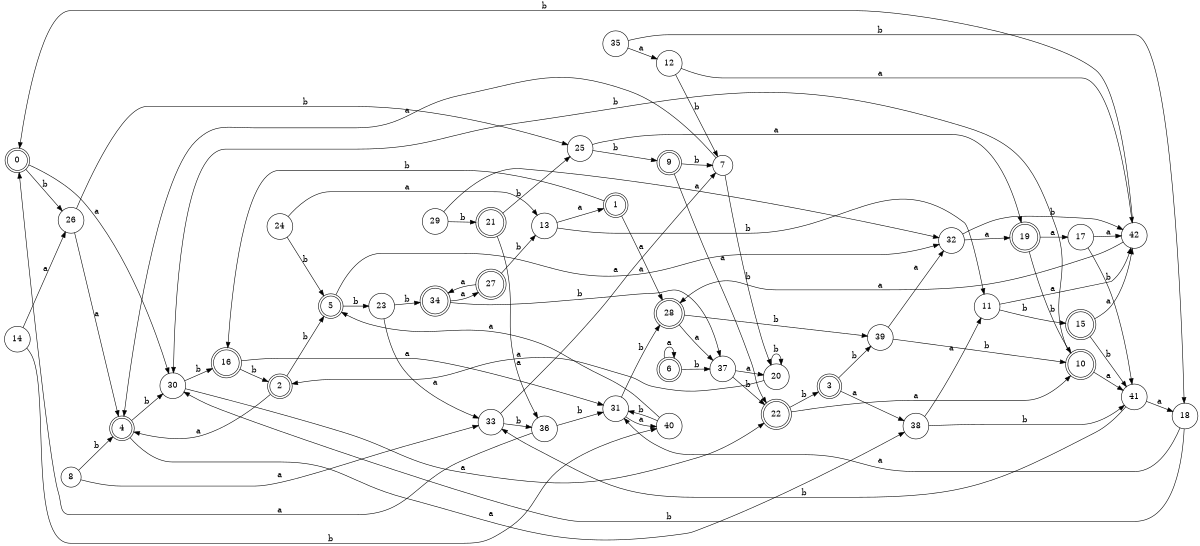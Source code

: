 digraph n35_3 {
__start0 [label="" shape="none"];

rankdir=LR;
size="8,5";

s0 [style="rounded,filled", color="black", fillcolor="white" shape="doublecircle", label="0"];
s1 [style="rounded,filled", color="black", fillcolor="white" shape="doublecircle", label="1"];
s2 [style="rounded,filled", color="black", fillcolor="white" shape="doublecircle", label="2"];
s3 [style="rounded,filled", color="black", fillcolor="white" shape="doublecircle", label="3"];
s4 [style="rounded,filled", color="black", fillcolor="white" shape="doublecircle", label="4"];
s5 [style="rounded,filled", color="black", fillcolor="white" shape="doublecircle", label="5"];
s6 [style="rounded,filled", color="black", fillcolor="white" shape="doublecircle", label="6"];
s7 [style="filled", color="black", fillcolor="white" shape="circle", label="7"];
s8 [style="filled", color="black", fillcolor="white" shape="circle", label="8"];
s9 [style="rounded,filled", color="black", fillcolor="white" shape="doublecircle", label="9"];
s10 [style="rounded,filled", color="black", fillcolor="white" shape="doublecircle", label="10"];
s11 [style="filled", color="black", fillcolor="white" shape="circle", label="11"];
s12 [style="filled", color="black", fillcolor="white" shape="circle", label="12"];
s13 [style="filled", color="black", fillcolor="white" shape="circle", label="13"];
s14 [style="filled", color="black", fillcolor="white" shape="circle", label="14"];
s15 [style="rounded,filled", color="black", fillcolor="white" shape="doublecircle", label="15"];
s16 [style="rounded,filled", color="black", fillcolor="white" shape="doublecircle", label="16"];
s17 [style="filled", color="black", fillcolor="white" shape="circle", label="17"];
s18 [style="filled", color="black", fillcolor="white" shape="circle", label="18"];
s19 [style="rounded,filled", color="black", fillcolor="white" shape="doublecircle", label="19"];
s20 [style="filled", color="black", fillcolor="white" shape="circle", label="20"];
s21 [style="rounded,filled", color="black", fillcolor="white" shape="doublecircle", label="21"];
s22 [style="rounded,filled", color="black", fillcolor="white" shape="doublecircle", label="22"];
s23 [style="filled", color="black", fillcolor="white" shape="circle", label="23"];
s24 [style="filled", color="black", fillcolor="white" shape="circle", label="24"];
s25 [style="filled", color="black", fillcolor="white" shape="circle", label="25"];
s26 [style="filled", color="black", fillcolor="white" shape="circle", label="26"];
s27 [style="rounded,filled", color="black", fillcolor="white" shape="doublecircle", label="27"];
s28 [style="rounded,filled", color="black", fillcolor="white" shape="doublecircle", label="28"];
s29 [style="filled", color="black", fillcolor="white" shape="circle", label="29"];
s30 [style="filled", color="black", fillcolor="white" shape="circle", label="30"];
s31 [style="filled", color="black", fillcolor="white" shape="circle", label="31"];
s32 [style="filled", color="black", fillcolor="white" shape="circle", label="32"];
s33 [style="filled", color="black", fillcolor="white" shape="circle", label="33"];
s34 [style="rounded,filled", color="black", fillcolor="white" shape="doublecircle", label="34"];
s35 [style="filled", color="black", fillcolor="white" shape="circle", label="35"];
s36 [style="filled", color="black", fillcolor="white" shape="circle", label="36"];
s37 [style="filled", color="black", fillcolor="white" shape="circle", label="37"];
s38 [style="filled", color="black", fillcolor="white" shape="circle", label="38"];
s39 [style="filled", color="black", fillcolor="white" shape="circle", label="39"];
s40 [style="filled", color="black", fillcolor="white" shape="circle", label="40"];
s41 [style="filled", color="black", fillcolor="white" shape="circle", label="41"];
s42 [style="filled", color="black", fillcolor="white" shape="circle", label="42"];
s0 -> s30 [label="a"];
s0 -> s26 [label="b"];
s1 -> s28 [label="a"];
s1 -> s16 [label="b"];
s2 -> s4 [label="a"];
s2 -> s5 [label="b"];
s3 -> s38 [label="a"];
s3 -> s39 [label="b"];
s4 -> s38 [label="a"];
s4 -> s30 [label="b"];
s5 -> s32 [label="a"];
s5 -> s23 [label="b"];
s6 -> s6 [label="a"];
s6 -> s37 [label="b"];
s7 -> s4 [label="a"];
s7 -> s20 [label="b"];
s8 -> s33 [label="a"];
s8 -> s4 [label="b"];
s9 -> s22 [label="a"];
s9 -> s7 [label="b"];
s10 -> s41 [label="a"];
s10 -> s30 [label="b"];
s11 -> s42 [label="a"];
s11 -> s15 [label="b"];
s12 -> s42 [label="a"];
s12 -> s7 [label="b"];
s13 -> s1 [label="a"];
s13 -> s11 [label="b"];
s14 -> s26 [label="a"];
s14 -> s40 [label="b"];
s15 -> s42 [label="a"];
s15 -> s41 [label="b"];
s16 -> s31 [label="a"];
s16 -> s2 [label="b"];
s17 -> s42 [label="a"];
s17 -> s41 [label="b"];
s18 -> s31 [label="a"];
s18 -> s30 [label="b"];
s19 -> s17 [label="a"];
s19 -> s10 [label="b"];
s20 -> s2 [label="a"];
s20 -> s20 [label="b"];
s21 -> s36 [label="a"];
s21 -> s25 [label="b"];
s22 -> s10 [label="a"];
s22 -> s3 [label="b"];
s23 -> s33 [label="a"];
s23 -> s34 [label="b"];
s24 -> s13 [label="a"];
s24 -> s5 [label="b"];
s25 -> s19 [label="a"];
s25 -> s9 [label="b"];
s26 -> s4 [label="a"];
s26 -> s25 [label="b"];
s27 -> s34 [label="a"];
s27 -> s13 [label="b"];
s28 -> s37 [label="a"];
s28 -> s39 [label="b"];
s29 -> s32 [label="a"];
s29 -> s21 [label="b"];
s30 -> s22 [label="a"];
s30 -> s16 [label="b"];
s31 -> s40 [label="a"];
s31 -> s28 [label="b"];
s32 -> s19 [label="a"];
s32 -> s42 [label="b"];
s33 -> s7 [label="a"];
s33 -> s36 [label="b"];
s34 -> s27 [label="a"];
s34 -> s37 [label="b"];
s35 -> s12 [label="a"];
s35 -> s18 [label="b"];
s36 -> s0 [label="a"];
s36 -> s31 [label="b"];
s37 -> s20 [label="a"];
s37 -> s22 [label="b"];
s38 -> s11 [label="a"];
s38 -> s41 [label="b"];
s39 -> s32 [label="a"];
s39 -> s10 [label="b"];
s40 -> s5 [label="a"];
s40 -> s31 [label="b"];
s41 -> s18 [label="a"];
s41 -> s33 [label="b"];
s42 -> s28 [label="a"];
s42 -> s0 [label="b"];

}